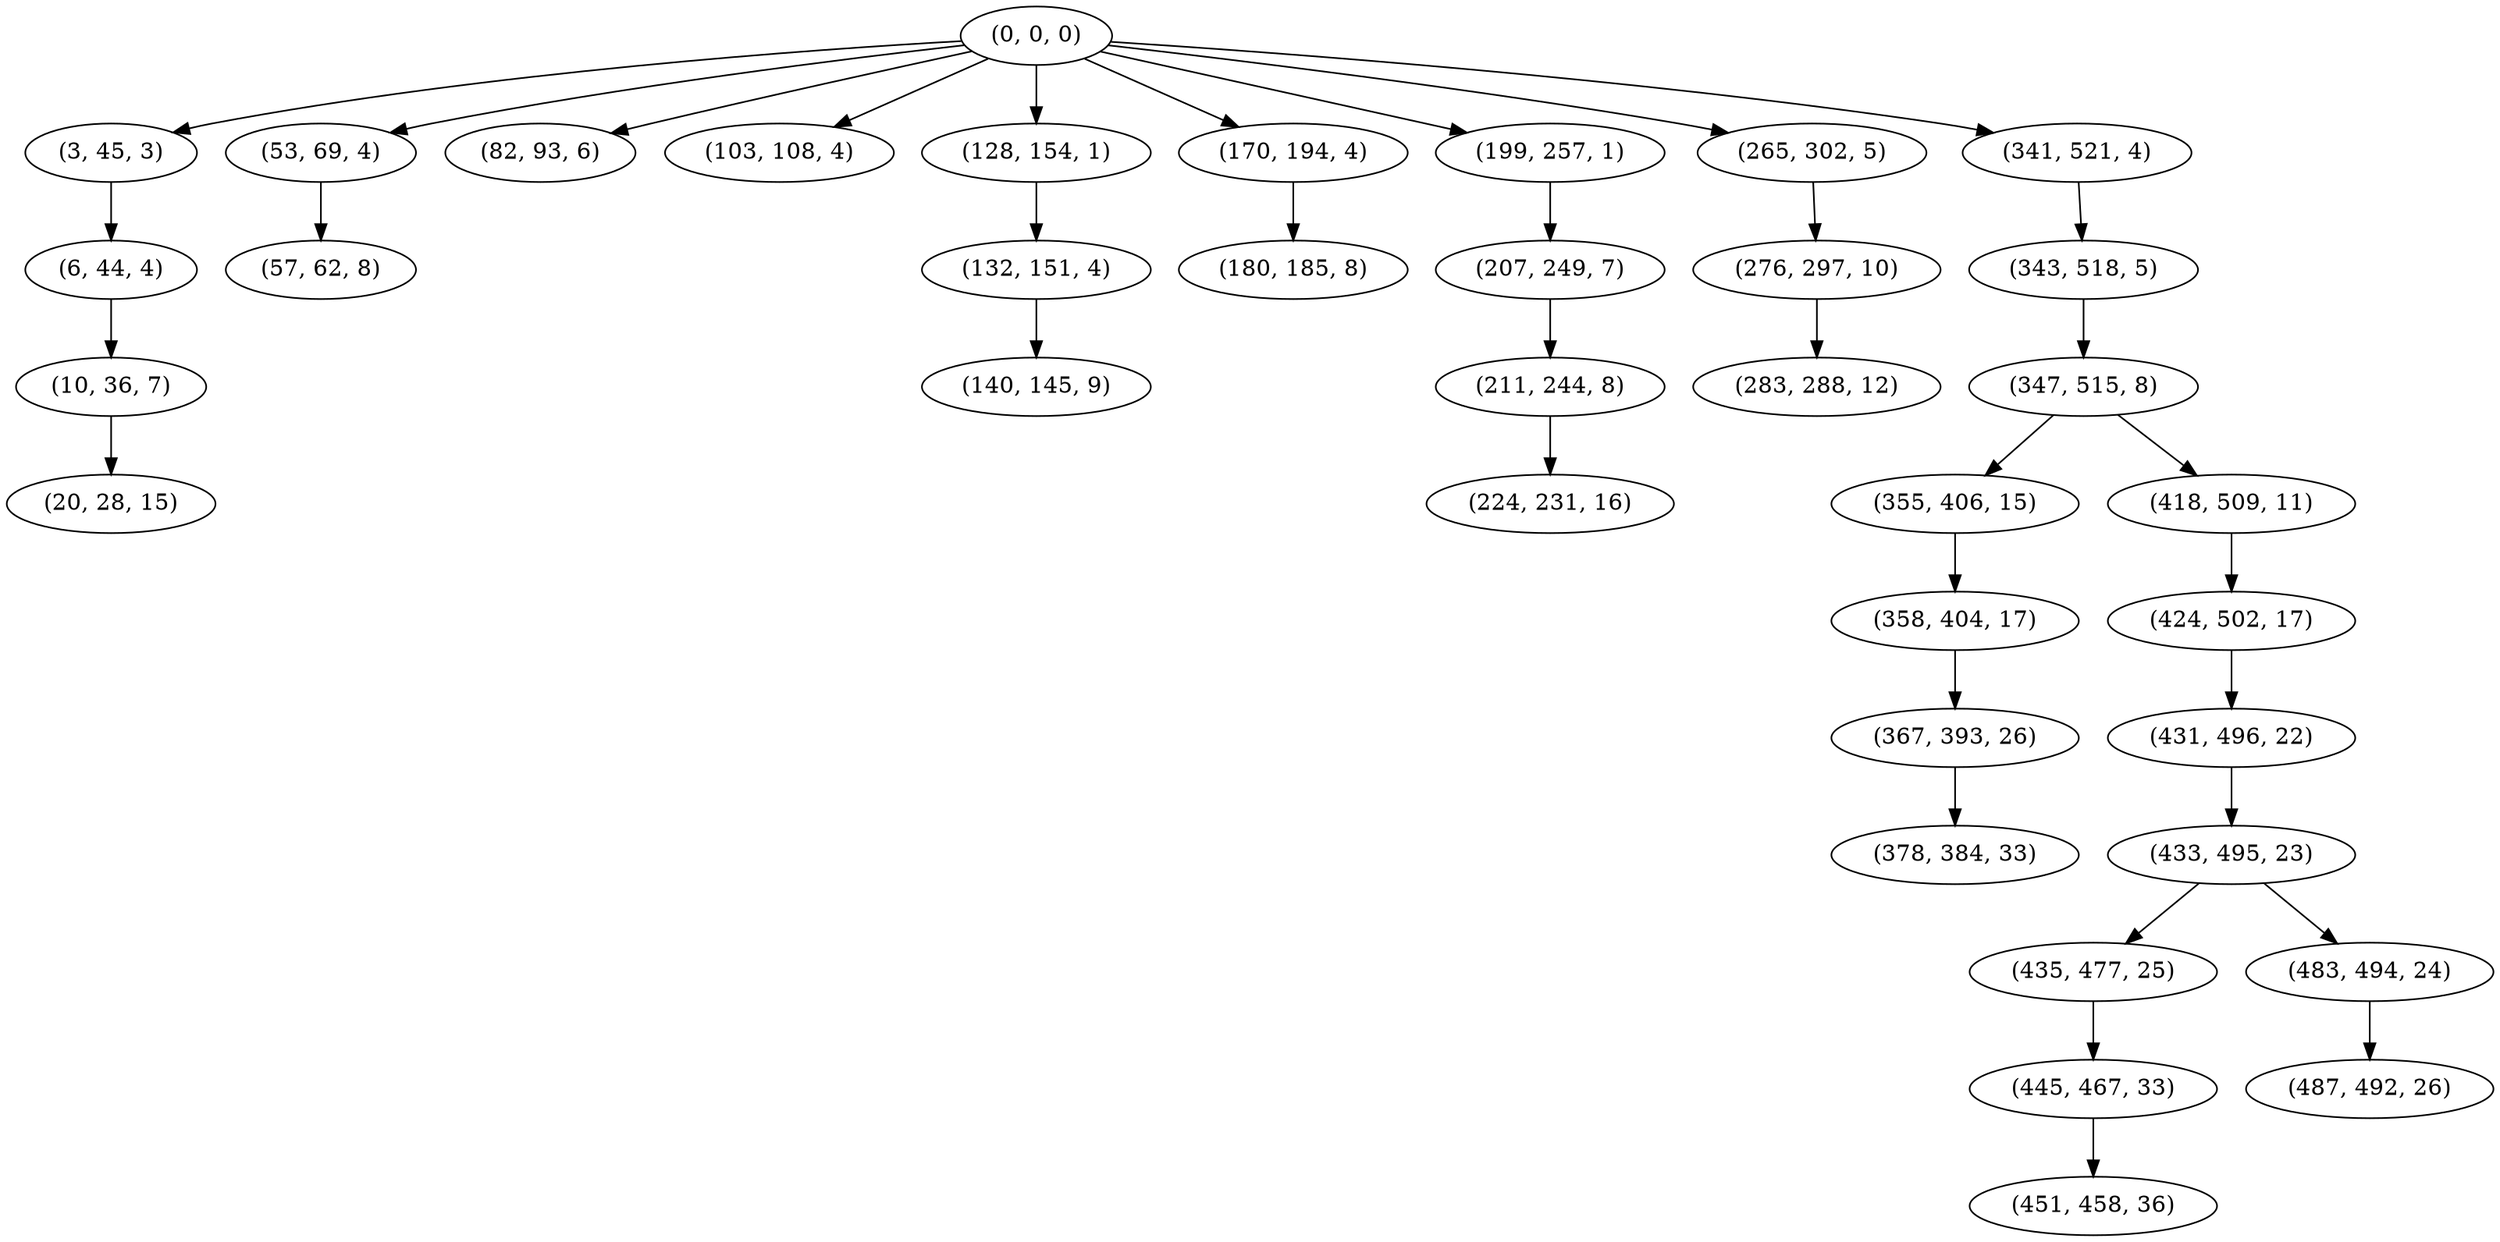digraph tree {
    "(0, 0, 0)";
    "(3, 45, 3)";
    "(6, 44, 4)";
    "(10, 36, 7)";
    "(20, 28, 15)";
    "(53, 69, 4)";
    "(57, 62, 8)";
    "(82, 93, 6)";
    "(103, 108, 4)";
    "(128, 154, 1)";
    "(132, 151, 4)";
    "(140, 145, 9)";
    "(170, 194, 4)";
    "(180, 185, 8)";
    "(199, 257, 1)";
    "(207, 249, 7)";
    "(211, 244, 8)";
    "(224, 231, 16)";
    "(265, 302, 5)";
    "(276, 297, 10)";
    "(283, 288, 12)";
    "(341, 521, 4)";
    "(343, 518, 5)";
    "(347, 515, 8)";
    "(355, 406, 15)";
    "(358, 404, 17)";
    "(367, 393, 26)";
    "(378, 384, 33)";
    "(418, 509, 11)";
    "(424, 502, 17)";
    "(431, 496, 22)";
    "(433, 495, 23)";
    "(435, 477, 25)";
    "(445, 467, 33)";
    "(451, 458, 36)";
    "(483, 494, 24)";
    "(487, 492, 26)";
    "(0, 0, 0)" -> "(3, 45, 3)";
    "(0, 0, 0)" -> "(53, 69, 4)";
    "(0, 0, 0)" -> "(82, 93, 6)";
    "(0, 0, 0)" -> "(103, 108, 4)";
    "(0, 0, 0)" -> "(128, 154, 1)";
    "(0, 0, 0)" -> "(170, 194, 4)";
    "(0, 0, 0)" -> "(199, 257, 1)";
    "(0, 0, 0)" -> "(265, 302, 5)";
    "(0, 0, 0)" -> "(341, 521, 4)";
    "(3, 45, 3)" -> "(6, 44, 4)";
    "(6, 44, 4)" -> "(10, 36, 7)";
    "(10, 36, 7)" -> "(20, 28, 15)";
    "(53, 69, 4)" -> "(57, 62, 8)";
    "(128, 154, 1)" -> "(132, 151, 4)";
    "(132, 151, 4)" -> "(140, 145, 9)";
    "(170, 194, 4)" -> "(180, 185, 8)";
    "(199, 257, 1)" -> "(207, 249, 7)";
    "(207, 249, 7)" -> "(211, 244, 8)";
    "(211, 244, 8)" -> "(224, 231, 16)";
    "(265, 302, 5)" -> "(276, 297, 10)";
    "(276, 297, 10)" -> "(283, 288, 12)";
    "(341, 521, 4)" -> "(343, 518, 5)";
    "(343, 518, 5)" -> "(347, 515, 8)";
    "(347, 515, 8)" -> "(355, 406, 15)";
    "(347, 515, 8)" -> "(418, 509, 11)";
    "(355, 406, 15)" -> "(358, 404, 17)";
    "(358, 404, 17)" -> "(367, 393, 26)";
    "(367, 393, 26)" -> "(378, 384, 33)";
    "(418, 509, 11)" -> "(424, 502, 17)";
    "(424, 502, 17)" -> "(431, 496, 22)";
    "(431, 496, 22)" -> "(433, 495, 23)";
    "(433, 495, 23)" -> "(435, 477, 25)";
    "(433, 495, 23)" -> "(483, 494, 24)";
    "(435, 477, 25)" -> "(445, 467, 33)";
    "(445, 467, 33)" -> "(451, 458, 36)";
    "(483, 494, 24)" -> "(487, 492, 26)";
}
